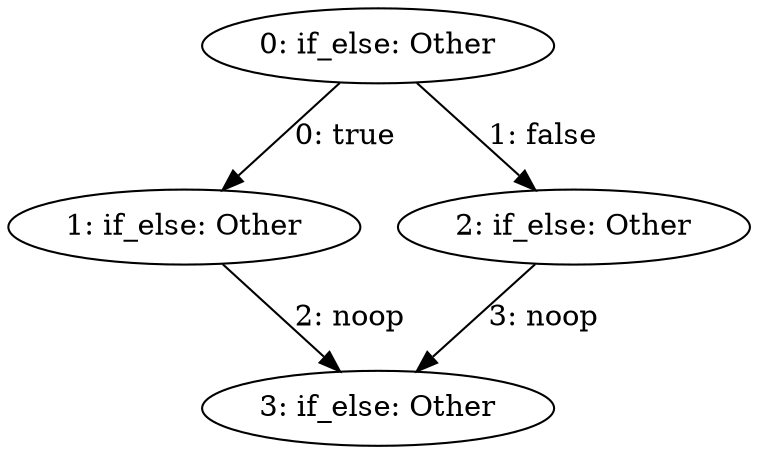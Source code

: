 digraph {
    0 [ label = "0: if_else: Other" ]
    1 [ label = "1: if_else: Other" ]
    2 [ label = "2: if_else: Other" ]
    3 [ label = "3: if_else: Other" ]
    0 -> 1 [ label = "0: true" ]
    0 -> 2 [ label = "1: false" ]
    1 -> 3 [ label = "2: noop" ]
    2 -> 3 [ label = "3: noop" ]
}
